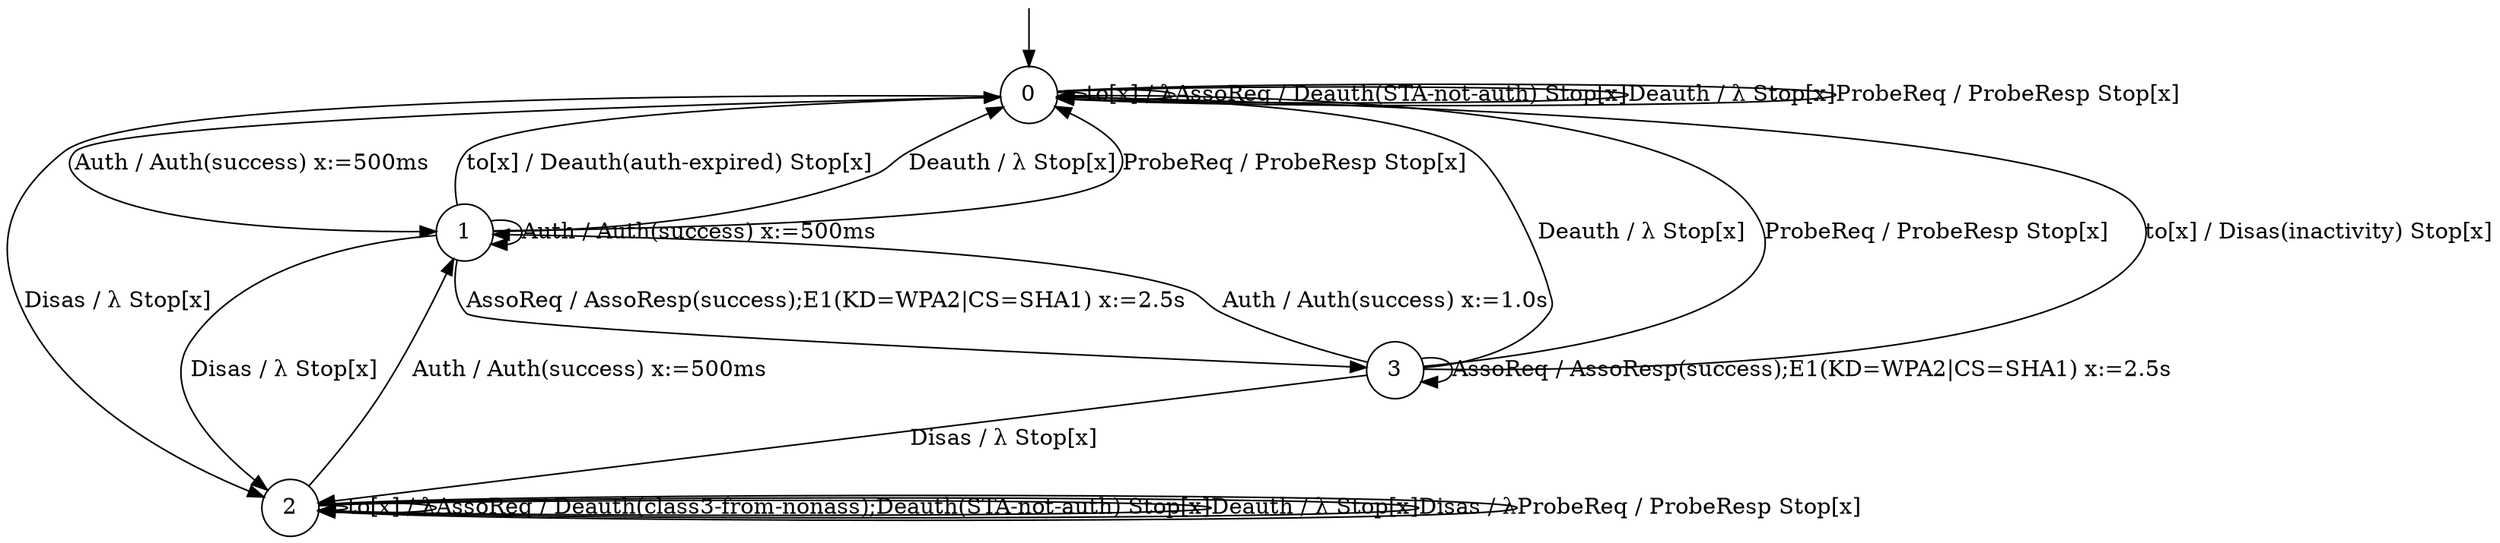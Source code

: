digraph g {

	s0 [shape="circle" label="0"];
	s1 [shape="circle" label="1"];
	s2 [shape="circle" label="2"];
	s3 [shape="circle" label="3"];
	s0 -> s0 [label="to[x] / λ"];
	s0 -> s1 [label="Auth / Auth(success) x:=500ms"];
	s0 -> s0 [label="AssoReq / Deauth(STA-not-auth) Stop[x]"];
	s0 -> s0 [label="Deauth / λ Stop[x]"];
	s0 -> s2 [label="Disas / λ Stop[x]"];
	s0 -> s0 [label="ProbeReq / ProbeResp Stop[x]"];
	s1 -> s0 [label="to[x] / Deauth(auth-expired) Stop[x]"];
	s1 -> s1 [label="Auth / Auth(success) x:=500ms"];
	s1 -> s3 [label="AssoReq / AssoResp(success);E1(KD=WPA2|CS=SHA1) x:=2.5s"];
	s1 -> s0 [label="Deauth / λ Stop[x]"];
	s1 -> s2 [label="Disas / λ Stop[x]"];
	s1 -> s0 [label="ProbeReq / ProbeResp Stop[x]"];
	s2 -> s2 [label="to[x] / λ"];
	s2 -> s1 [label="Auth / Auth(success) x:=500ms"];
	s2 -> s2 [label="AssoReq / Deauth(class3-from-nonass);Deauth(STA-not-auth) Stop[x]"];
	s2 -> s2 [label="Deauth / λ Stop[x]"];
	s2 -> s2 [label="Disas / λ"];
	s2 -> s2 [label="ProbeReq / ProbeResp Stop[x]"];
	s3 -> s0 [label="to[x] / Disas(inactivity) Stop[x]"];
	s3 -> s1 [label="Auth / Auth(success) x:=1.0s"];
	s3 -> s3 [label="AssoReq / AssoResp(success);E1(KD=WPA2|CS=SHA1) x:=2.5s"];
	s3 -> s0 [label="Deauth / λ Stop[x]"];
	s3 -> s2 [label="Disas / λ Stop[x]"];
	s3 -> s0 [label="ProbeReq / ProbeResp Stop[x]"];

__start0 [label="" shape="none" width="0" height="0"];
__start0 -> s0;

}
